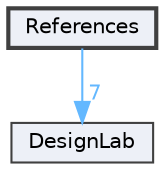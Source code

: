 digraph "References"
{
 // LATEX_PDF_SIZE
  bgcolor="transparent";
  edge [fontname=Helvetica,fontsize=10,labelfontname=Helvetica,labelfontsize=10];
  node [fontname=Helvetica,fontsize=10,shape=box,height=0.2,width=0.4];
  compound=true
  dir_465c8a410b787ccece2cc89dfe6b85b1 [label="References", fillcolor="#edf0f7", color="grey25", style="filled,bold", URL="dir_465c8a410b787ccece2cc89dfe6b85b1.html",tooltip=""];
  dir_1e53131e08597babefb58bbbf2c6daa5 [label="DesignLab", fillcolor="#edf0f7", color="grey25", style="filled", URL="dir_1e53131e08597babefb58bbbf2c6daa5.html",tooltip=""];
  dir_465c8a410b787ccece2cc89dfe6b85b1->dir_1e53131e08597babefb58bbbf2c6daa5 [headlabel="7", labeldistance=1.5 headhref="dir_000009_000002.html" color="steelblue1" fontcolor="steelblue1"];
}
